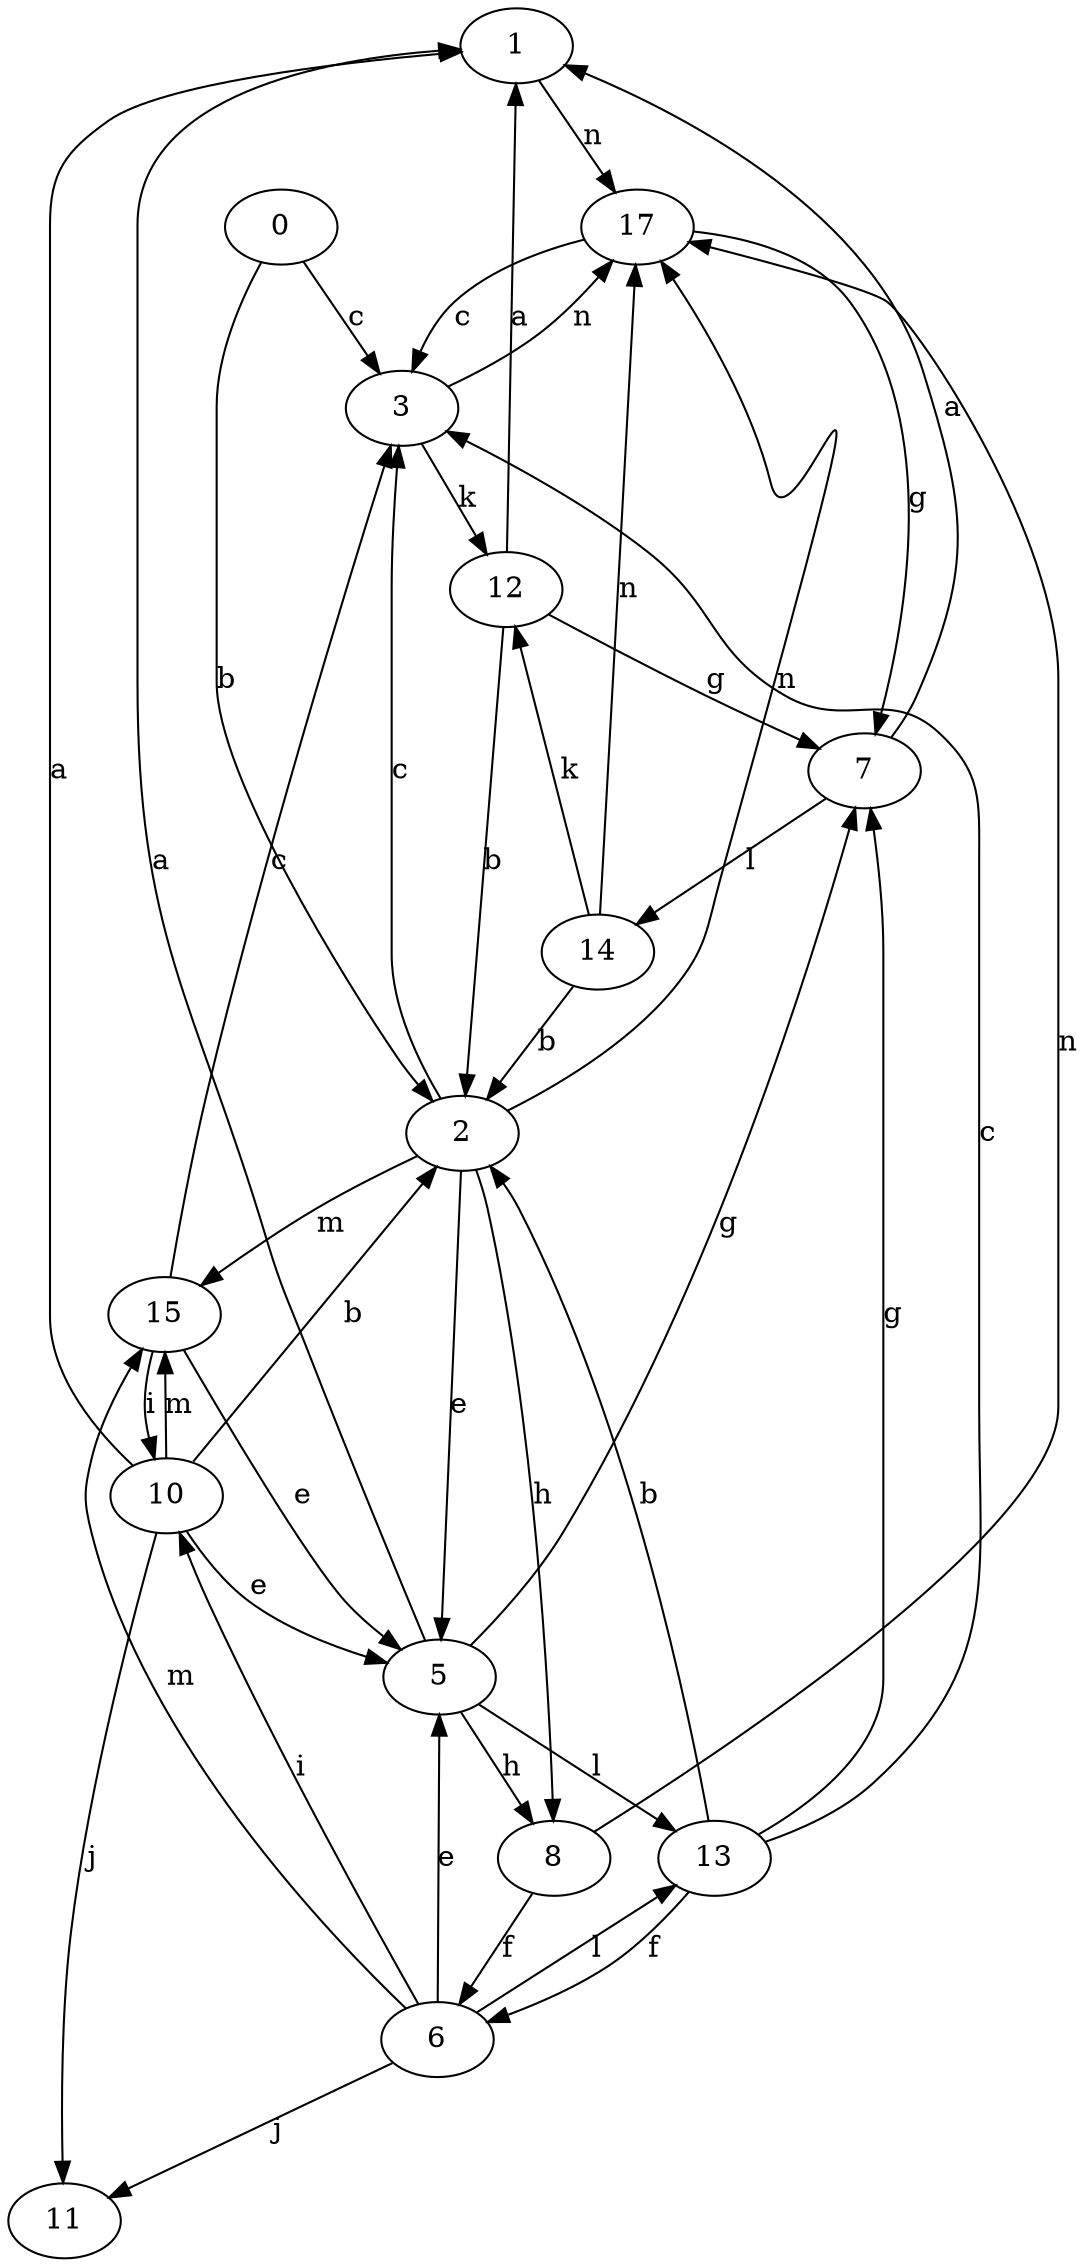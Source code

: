strict digraph  {
1;
2;
3;
5;
6;
7;
8;
0;
10;
11;
12;
13;
14;
15;
17;
1 -> 17  [label=n];
2 -> 3  [label=c];
2 -> 5  [label=e];
2 -> 8  [label=h];
2 -> 15  [label=m];
2 -> 17  [label=n];
3 -> 12  [label=k];
3 -> 17  [label=n];
5 -> 1  [label=a];
5 -> 7  [label=g];
5 -> 8  [label=h];
5 -> 13  [label=l];
6 -> 5  [label=e];
6 -> 10  [label=i];
6 -> 11  [label=j];
6 -> 13  [label=l];
6 -> 15  [label=m];
7 -> 1  [label=a];
7 -> 14  [label=l];
8 -> 6  [label=f];
8 -> 17  [label=n];
0 -> 2  [label=b];
0 -> 3  [label=c];
10 -> 1  [label=a];
10 -> 2  [label=b];
10 -> 5  [label=e];
10 -> 11  [label=j];
10 -> 15  [label=m];
12 -> 1  [label=a];
12 -> 2  [label=b];
12 -> 7  [label=g];
13 -> 2  [label=b];
13 -> 3  [label=c];
13 -> 6  [label=f];
13 -> 7  [label=g];
14 -> 2  [label=b];
14 -> 12  [label=k];
14 -> 17  [label=n];
15 -> 3  [label=c];
15 -> 5  [label=e];
15 -> 10  [label=i];
17 -> 3  [label=c];
17 -> 7  [label=g];
}
